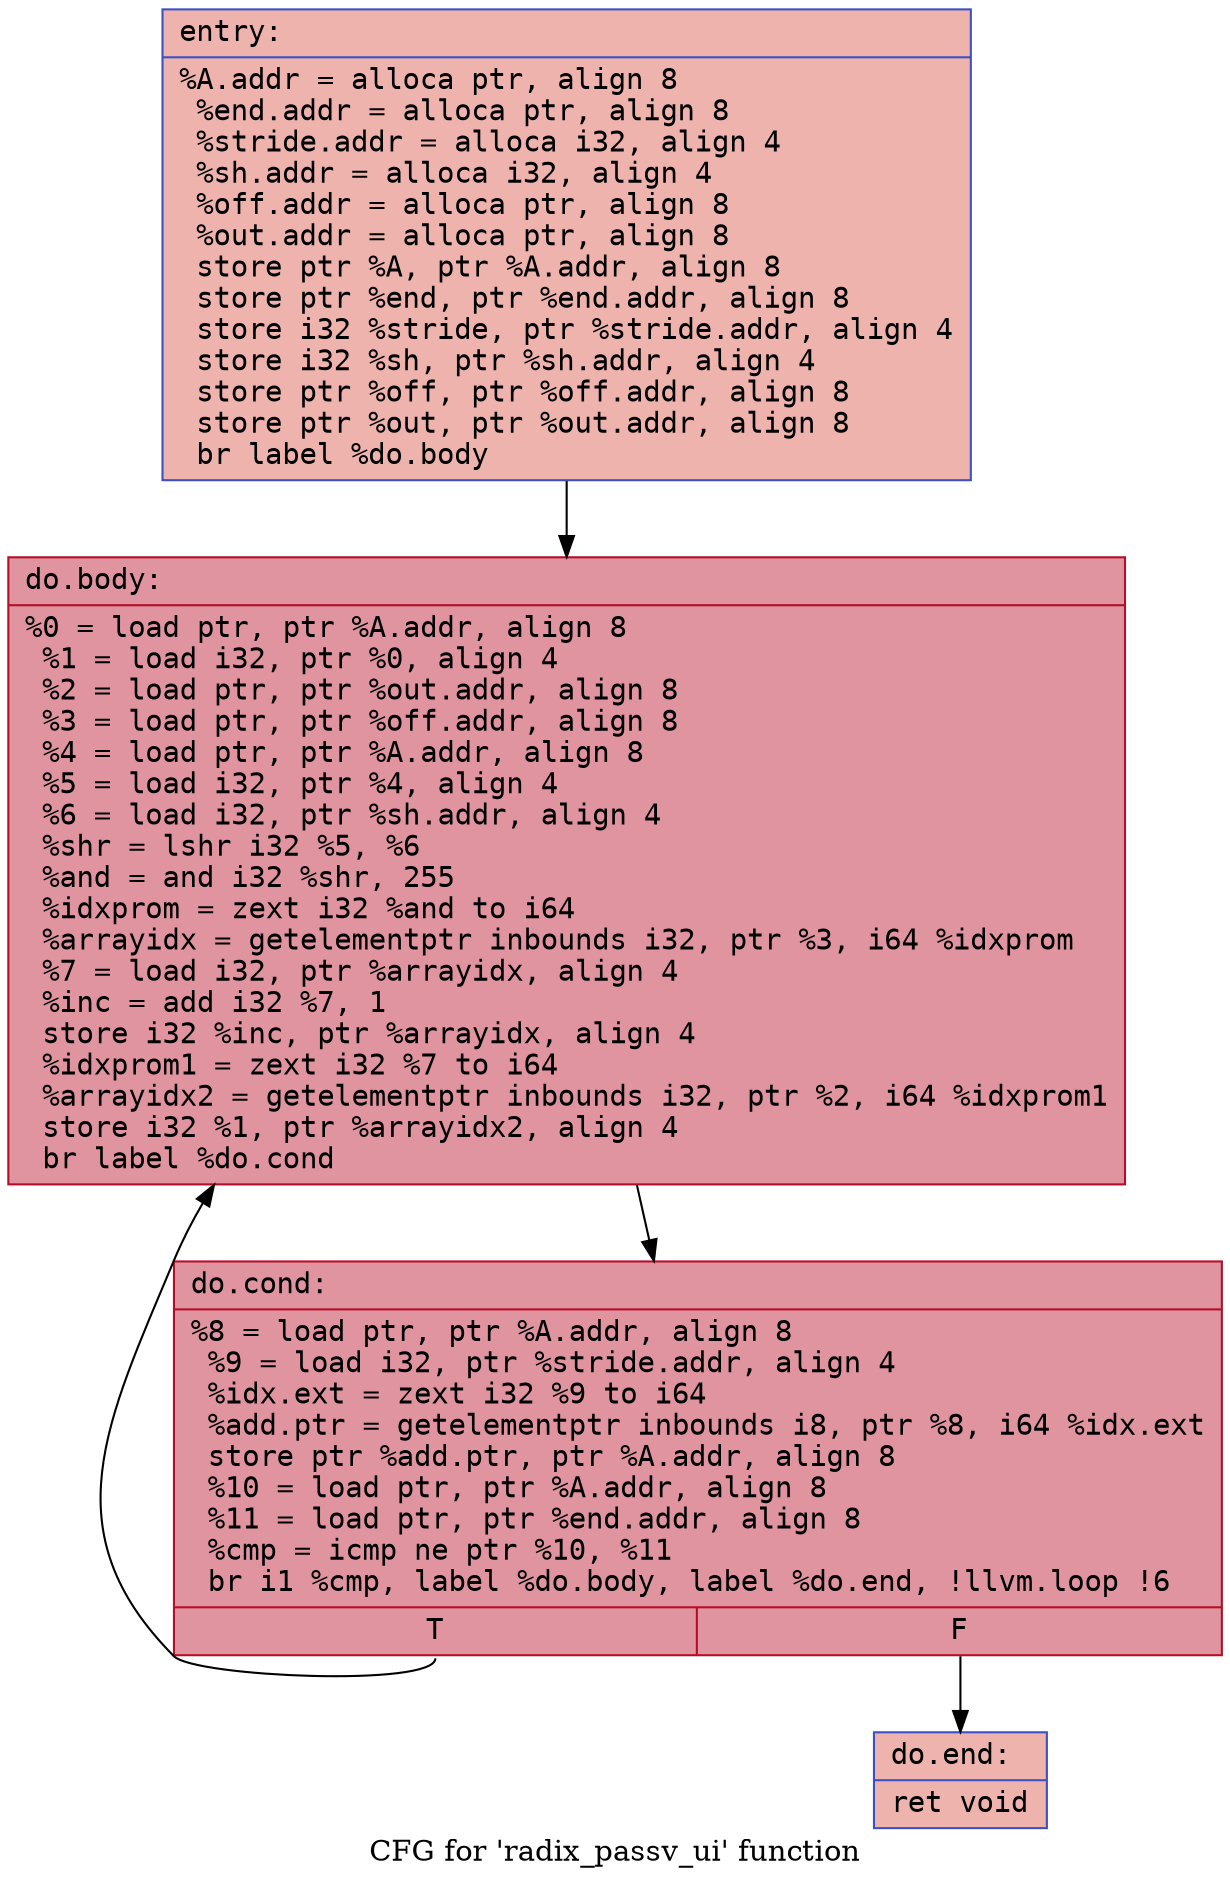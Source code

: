 digraph "CFG for 'radix_passv_ui' function" {
	label="CFG for 'radix_passv_ui' function";

	Node0x5564aadff230 [shape=record,color="#3d50c3ff", style=filled, fillcolor="#d6524470" fontname="Courier",label="{entry:\l|  %A.addr = alloca ptr, align 8\l  %end.addr = alloca ptr, align 8\l  %stride.addr = alloca i32, align 4\l  %sh.addr = alloca i32, align 4\l  %off.addr = alloca ptr, align 8\l  %out.addr = alloca ptr, align 8\l  store ptr %A, ptr %A.addr, align 8\l  store ptr %end, ptr %end.addr, align 8\l  store i32 %stride, ptr %stride.addr, align 4\l  store i32 %sh, ptr %sh.addr, align 4\l  store ptr %off, ptr %off.addr, align 8\l  store ptr %out, ptr %out.addr, align 8\l  br label %do.body\l}"];
	Node0x5564aadff230 -> Node0x5564aadffd70[tooltip="entry -> do.body\nProbability 100.00%" ];
	Node0x5564aadffd70 [shape=record,color="#b70d28ff", style=filled, fillcolor="#b70d2870" fontname="Courier",label="{do.body:\l|  %0 = load ptr, ptr %A.addr, align 8\l  %1 = load i32, ptr %0, align 4\l  %2 = load ptr, ptr %out.addr, align 8\l  %3 = load ptr, ptr %off.addr, align 8\l  %4 = load ptr, ptr %A.addr, align 8\l  %5 = load i32, ptr %4, align 4\l  %6 = load i32, ptr %sh.addr, align 4\l  %shr = lshr i32 %5, %6\l  %and = and i32 %shr, 255\l  %idxprom = zext i32 %and to i64\l  %arrayidx = getelementptr inbounds i32, ptr %3, i64 %idxprom\l  %7 = load i32, ptr %arrayidx, align 4\l  %inc = add i32 %7, 1\l  store i32 %inc, ptr %arrayidx, align 4\l  %idxprom1 = zext i32 %7 to i64\l  %arrayidx2 = getelementptr inbounds i32, ptr %2, i64 %idxprom1\l  store i32 %1, ptr %arrayidx2, align 4\l  br label %do.cond\l}"];
	Node0x5564aadffd70 -> Node0x5564aae00830[tooltip="do.body -> do.cond\nProbability 100.00%" ];
	Node0x5564aae00830 [shape=record,color="#b70d28ff", style=filled, fillcolor="#b70d2870" fontname="Courier",label="{do.cond:\l|  %8 = load ptr, ptr %A.addr, align 8\l  %9 = load i32, ptr %stride.addr, align 4\l  %idx.ext = zext i32 %9 to i64\l  %add.ptr = getelementptr inbounds i8, ptr %8, i64 %idx.ext\l  store ptr %add.ptr, ptr %A.addr, align 8\l  %10 = load ptr, ptr %A.addr, align 8\l  %11 = load ptr, ptr %end.addr, align 8\l  %cmp = icmp ne ptr %10, %11\l  br i1 %cmp, label %do.body, label %do.end, !llvm.loop !6\l|{<s0>T|<s1>F}}"];
	Node0x5564aae00830:s0 -> Node0x5564aadffd70[tooltip="do.cond -> do.body\nProbability 96.88%" ];
	Node0x5564aae00830:s1 -> Node0x5564aadff8b0[tooltip="do.cond -> do.end\nProbability 3.12%" ];
	Node0x5564aadff8b0 [shape=record,color="#3d50c3ff", style=filled, fillcolor="#d6524470" fontname="Courier",label="{do.end:\l|  ret void\l}"];
}
